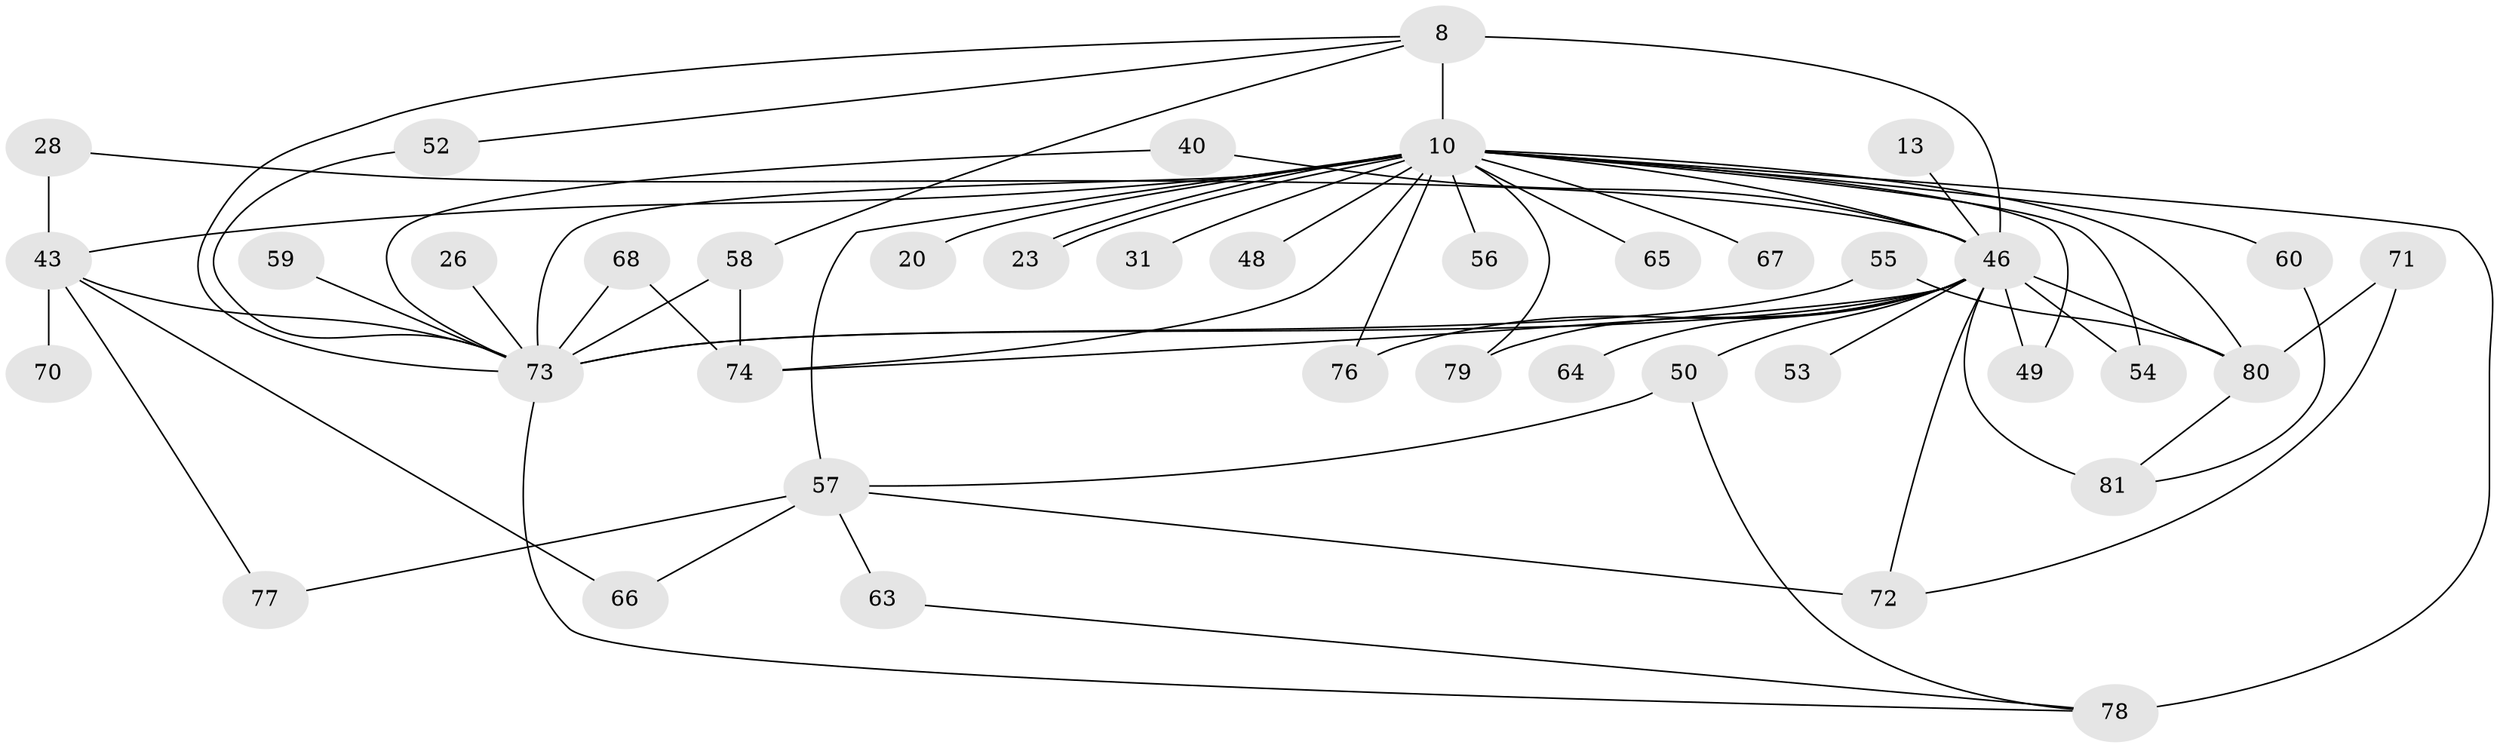 // original degree distribution, {20: 0.012345679012345678, 25: 0.012345679012345678, 17: 0.024691358024691357, 16: 0.024691358024691357, 22: 0.012345679012345678, 12: 0.012345679012345678, 9: 0.012345679012345678, 29: 0.012345679012345678, 4: 0.1111111111111111, 2: 0.5802469135802469, 3: 0.1111111111111111, 7: 0.024691358024691357, 5: 0.04938271604938271}
// Generated by graph-tools (version 1.1) at 2025/49/03/04/25 21:49:07]
// undirected, 40 vertices, 67 edges
graph export_dot {
graph [start="1"]
  node [color=gray90,style=filled];
  8 [super="+7"];
  10 [super="+6"];
  13;
  20;
  23;
  26;
  28;
  31;
  40;
  43 [super="+17+32+14"];
  46 [super="+41+44+4+33+42"];
  48;
  49;
  50 [super="+38"];
  52;
  53;
  54;
  55;
  56;
  57 [super="+51+25"];
  58 [super="+45"];
  59;
  60 [super="+15"];
  63;
  64;
  65;
  66;
  67;
  68;
  70;
  71;
  72 [super="+61"];
  73 [super="+34"];
  74 [super="+47+37+16"];
  76;
  77;
  78 [super="+62+29"];
  79;
  80 [super="+39+75"];
  81 [super="+24+69"];
  8 -- 10 [weight=6];
  8 -- 52;
  8 -- 46 [weight=7];
  8 -- 58;
  8 -- 73 [weight=4];
  10 -- 20 [weight=2];
  10 -- 23;
  10 -- 23;
  10 -- 31 [weight=2];
  10 -- 54;
  10 -- 65 [weight=2];
  10 -- 78 [weight=3];
  10 -- 79;
  10 -- 67 [weight=2];
  10 -- 73 [weight=9];
  10 -- 76;
  10 -- 80 [weight=5];
  10 -- 43 [weight=6];
  10 -- 48 [weight=2];
  10 -- 49;
  10 -- 56;
  10 -- 60 [weight=3];
  10 -- 46 [weight=12];
  10 -- 74 [weight=3];
  10 -- 57 [weight=5];
  13 -- 46 [weight=2];
  26 -- 73 [weight=2];
  28 -- 43;
  28 -- 46;
  40 -- 46;
  40 -- 73;
  43 -- 66;
  43 -- 70 [weight=2];
  43 -- 77;
  43 -- 73 [weight=2];
  46 -- 64;
  46 -- 72;
  46 -- 74 [weight=4];
  46 -- 76;
  46 -- 79;
  46 -- 80 [weight=2];
  46 -- 81 [weight=2];
  46 -- 49;
  46 -- 50;
  46 -- 53;
  46 -- 54;
  46 -- 73 [weight=6];
  50 -- 78;
  50 -- 57;
  52 -- 73;
  55 -- 80;
  55 -- 73;
  57 -- 66;
  57 -- 63;
  57 -- 72;
  57 -- 77;
  58 -- 74;
  58 -- 73;
  59 -- 73;
  60 -- 81;
  63 -- 78;
  68 -- 74;
  68 -- 73;
  71 -- 72;
  71 -- 80 [weight=2];
  73 -- 78;
  80 -- 81;
}
